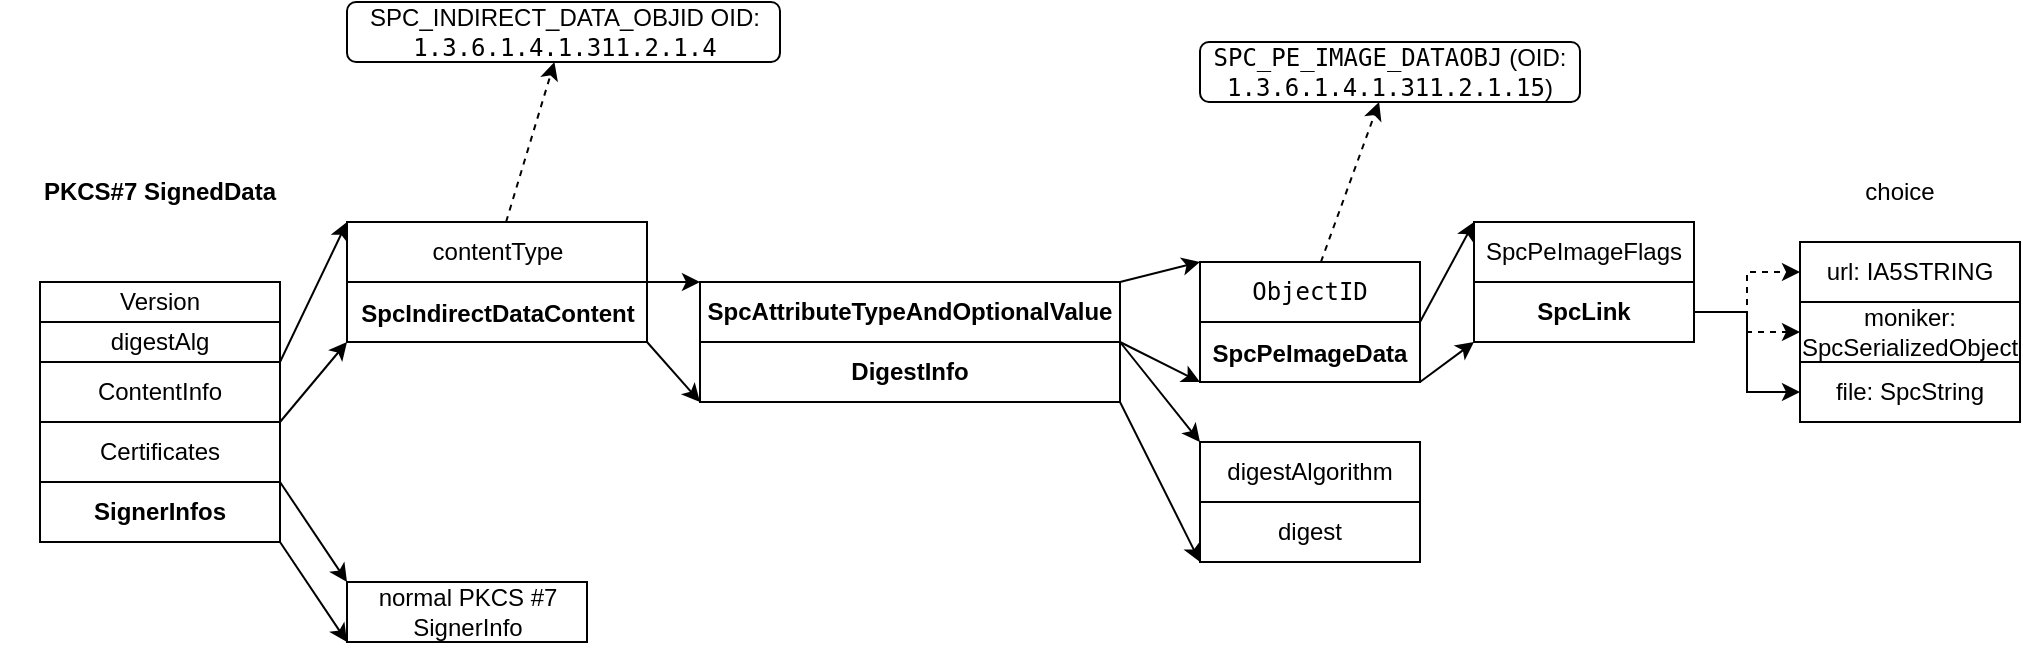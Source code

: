 <mxfile version="21.1.1" type="github">
  <diagram name="第 1 页" id="P0nbOkxIb4XPzEd-AZDk">
    <mxGraphModel dx="1430" dy="763" grid="1" gridSize="10" guides="1" tooltips="1" connect="1" arrows="1" fold="1" page="1" pageScale="1" pageWidth="827" pageHeight="1169" math="0" shadow="0">
      <root>
        <mxCell id="0" />
        <mxCell id="1" parent="0" />
        <mxCell id="BHiCeuq5a4ipHm1lESfC-1" value="Version" style="rounded=0;whiteSpace=wrap;html=1;container=0;fontFamily=Helvetica;" vertex="1" parent="1">
          <mxGeometry x="110" y="240" width="120" height="20" as="geometry" />
        </mxCell>
        <mxCell id="BHiCeuq5a4ipHm1lESfC-2" value="ContentInfo" style="rounded=0;whiteSpace=wrap;html=1;container=0;fontFamily=Helvetica;" vertex="1" parent="1">
          <mxGeometry x="110" y="280" width="120" height="30" as="geometry" />
        </mxCell>
        <mxCell id="BHiCeuq5a4ipHm1lESfC-4" value="SignerInfos" style="rounded=0;whiteSpace=wrap;html=1;container=0;fontFamily=Helvetica;fontStyle=1" vertex="1" parent="1">
          <mxGeometry x="110" y="340" width="120" height="30" as="geometry" />
        </mxCell>
        <mxCell id="BHiCeuq5a4ipHm1lESfC-5" value="digestAlg" style="rounded=0;whiteSpace=wrap;html=1;container=0;fontFamily=Helvetica;" vertex="1" parent="1">
          <mxGeometry x="110" y="260" width="120" height="20" as="geometry" />
        </mxCell>
        <mxCell id="BHiCeuq5a4ipHm1lESfC-6" value="Certificates" style="rounded=0;whiteSpace=wrap;html=1;container=0;fontFamily=Helvetica;" vertex="1" parent="1">
          <mxGeometry x="110" y="310" width="120" height="30" as="geometry" />
        </mxCell>
        <mxCell id="BHiCeuq5a4ipHm1lESfC-7" value="&lt;font&gt;&lt;b&gt;PKCS#7 SignedData&lt;/b&gt;&lt;/font&gt;" style="text;html=1;strokeColor=none;fillColor=none;align=center;verticalAlign=middle;whiteSpace=wrap;rounded=0;fontFamily=Helvetica;" vertex="1" parent="1">
          <mxGeometry x="90" y="180" width="160" height="30" as="geometry" />
        </mxCell>
        <mxCell id="BHiCeuq5a4ipHm1lESfC-8" value="&lt;div align=&quot;center&quot;&gt;&lt;span style=&quot;mso-bidi-font-weight:normal&quot;&gt;SpcIndirectDataContent&lt;/span&gt;&lt;span style=&quot;font-size: 11pt;&quot; lang=&quot;EN-US&quot;&gt; &lt;/span&gt;&lt;/div&gt;" style="rounded=0;whiteSpace=wrap;html=1;fontFamily=Helvetica;fontStyle=1;align=center;" vertex="1" parent="1">
          <mxGeometry x="263.5" y="240" width="150" height="30" as="geometry" />
        </mxCell>
        <mxCell id="BHiCeuq5a4ipHm1lESfC-57" value="" style="rounded=0;orthogonalLoop=1;jettySize=auto;html=1;dashed=1;" edge="1" parent="1" source="BHiCeuq5a4ipHm1lESfC-9" target="BHiCeuq5a4ipHm1lESfC-56">
          <mxGeometry relative="1" as="geometry" />
        </mxCell>
        <mxCell id="BHiCeuq5a4ipHm1lESfC-9" value="&lt;span style=&quot;mso-bidi-font-weight:normal&quot;&gt;contentType&lt;br&gt;&lt;/span&gt;" style="rounded=0;whiteSpace=wrap;html=1;fontFamily=Helvetica;fontStyle=0" vertex="1" parent="1">
          <mxGeometry x="263.5" y="210" width="150" height="30" as="geometry" />
        </mxCell>
        <mxCell id="BHiCeuq5a4ipHm1lESfC-10" value="" style="endArrow=classic;html=1;rounded=0;entryX=0;entryY=0;entryDx=0;entryDy=0;fontFamily=Helvetica;" edge="1" parent="1" target="BHiCeuq5a4ipHm1lESfC-9">
          <mxGeometry width="50" height="50" relative="1" as="geometry">
            <mxPoint x="230" y="280" as="sourcePoint" />
            <mxPoint x="280" y="230" as="targetPoint" />
          </mxGeometry>
        </mxCell>
        <mxCell id="BHiCeuq5a4ipHm1lESfC-11" value="" style="endArrow=classic;html=1;rounded=0;exitX=1;exitY=1;exitDx=0;exitDy=0;entryX=0;entryY=1;entryDx=0;entryDy=0;fontFamily=Helvetica;" edge="1" parent="1" source="BHiCeuq5a4ipHm1lESfC-2" target="BHiCeuq5a4ipHm1lESfC-8">
          <mxGeometry width="50" height="50" relative="1" as="geometry">
            <mxPoint x="260" y="430" as="sourcePoint" />
            <mxPoint x="310" y="380" as="targetPoint" />
          </mxGeometry>
        </mxCell>
        <mxCell id="BHiCeuq5a4ipHm1lESfC-13" value="SpcAttributeTypeAndOptionalValue" style="rounded=0;whiteSpace=wrap;html=1;fontFamily=Helvetica;fontStyle=1" vertex="1" parent="1">
          <mxGeometry x="440" y="240" width="210" height="30" as="geometry" />
        </mxCell>
        <mxCell id="BHiCeuq5a4ipHm1lESfC-14" value="DigestInfo" style="rounded=0;whiteSpace=wrap;html=1;fontFamily=Helvetica;fontStyle=1" vertex="1" parent="1">
          <mxGeometry x="440" y="270" width="210" height="30" as="geometry" />
        </mxCell>
        <mxCell id="BHiCeuq5a4ipHm1lESfC-15" value="" style="endArrow=classic;html=1;rounded=0;entryX=0;entryY=0;entryDx=0;entryDy=0;exitX=1;exitY=1;exitDx=0;exitDy=0;fontFamily=Helvetica;" edge="1" parent="1" source="BHiCeuq5a4ipHm1lESfC-9" target="BHiCeuq5a4ipHm1lESfC-13">
          <mxGeometry width="50" height="50" relative="1" as="geometry">
            <mxPoint x="450" y="300" as="sourcePoint" />
            <mxPoint x="500" y="250" as="targetPoint" />
          </mxGeometry>
        </mxCell>
        <mxCell id="BHiCeuq5a4ipHm1lESfC-16" value="" style="endArrow=classic;html=1;rounded=0;exitX=1;exitY=1;exitDx=0;exitDy=0;entryX=0;entryY=1;entryDx=0;entryDy=0;fontFamily=Helvetica;" edge="1" parent="1" source="BHiCeuq5a4ipHm1lESfC-8" target="BHiCeuq5a4ipHm1lESfC-14">
          <mxGeometry width="50" height="50" relative="1" as="geometry">
            <mxPoint x="470" y="500" as="sourcePoint" />
            <mxPoint x="520" y="450" as="targetPoint" />
          </mxGeometry>
        </mxCell>
        <mxCell id="BHiCeuq5a4ipHm1lESfC-19" value="&lt;b style=&quot;mso-bidi-font-weight:normal&quot;&gt;SpcPeImageData&lt;/b&gt;&lt;span style=&quot;font-size: 11pt;&quot; lang=&quot;EN-US&quot;&gt; &lt;/span&gt;" style="rounded=0;whiteSpace=wrap;html=1;fontFamily=Helvetica;" vertex="1" parent="1">
          <mxGeometry x="690" y="260" width="110" height="30" as="geometry" />
        </mxCell>
        <mxCell id="BHiCeuq5a4ipHm1lESfC-60" value="" style="rounded=0;orthogonalLoop=1;jettySize=auto;html=1;dashed=1;" edge="1" parent="1" source="BHiCeuq5a4ipHm1lESfC-20" target="BHiCeuq5a4ipHm1lESfC-59">
          <mxGeometry relative="1" as="geometry" />
        </mxCell>
        <mxCell id="BHiCeuq5a4ipHm1lESfC-20" value="&lt;pre&gt;ObjectID&lt;/pre&gt;" style="rounded=0;whiteSpace=wrap;html=1;fontFamily=Helvetica;" vertex="1" parent="1">
          <mxGeometry x="690" y="230" width="110" height="30" as="geometry" />
        </mxCell>
        <mxCell id="BHiCeuq5a4ipHm1lESfC-21" value="" style="endArrow=classic;html=1;rounded=0;entryX=0;entryY=0;entryDx=0;entryDy=0;fontFamily=Helvetica;" edge="1" parent="1" target="BHiCeuq5a4ipHm1lESfC-20">
          <mxGeometry width="50" height="50" relative="1" as="geometry">
            <mxPoint x="650" y="240" as="sourcePoint" />
            <mxPoint x="700" y="190" as="targetPoint" />
          </mxGeometry>
        </mxCell>
        <mxCell id="BHiCeuq5a4ipHm1lESfC-22" value="" style="endArrow=classic;html=1;rounded=0;entryX=0;entryY=1;entryDx=0;entryDy=0;exitX=1;exitY=0;exitDx=0;exitDy=0;fontFamily=Helvetica;" edge="1" parent="1" source="BHiCeuq5a4ipHm1lESfC-14" target="BHiCeuq5a4ipHm1lESfC-19">
          <mxGeometry width="50" height="50" relative="1" as="geometry">
            <mxPoint x="650" y="300" as="sourcePoint" />
            <mxPoint x="700" y="250" as="targetPoint" />
          </mxGeometry>
        </mxCell>
        <mxCell id="BHiCeuq5a4ipHm1lESfC-25" value="&lt;p class=&quot;DT&quot;&gt;digest&lt;/p&gt;" style="rounded=0;whiteSpace=wrap;html=1;fontFamily=Helvetica;" vertex="1" parent="1">
          <mxGeometry x="690" y="350" width="110" height="30" as="geometry" />
        </mxCell>
        <mxCell id="BHiCeuq5a4ipHm1lESfC-26" value="&lt;p class=&quot;DT&quot;&gt;digestAlgorithm&lt;/p&gt;" style="rounded=0;whiteSpace=wrap;html=1;fontFamily=Helvetica;" vertex="1" parent="1">
          <mxGeometry x="690" y="320" width="110" height="30" as="geometry" />
        </mxCell>
        <mxCell id="BHiCeuq5a4ipHm1lESfC-27" value="" style="endArrow=classic;html=1;rounded=0;entryX=0;entryY=0;entryDx=0;entryDy=0;exitX=1;exitY=0;exitDx=0;exitDy=0;fontFamily=Helvetica;" edge="1" parent="1" source="BHiCeuq5a4ipHm1lESfC-14" target="BHiCeuq5a4ipHm1lESfC-26">
          <mxGeometry width="50" height="50" relative="1" as="geometry">
            <mxPoint x="660" y="280" as="sourcePoint" />
            <mxPoint x="750" y="300" as="targetPoint" />
          </mxGeometry>
        </mxCell>
        <mxCell id="BHiCeuq5a4ipHm1lESfC-28" value="" style="endArrow=classic;html=1;rounded=0;entryX=0;entryY=1;entryDx=0;entryDy=0;exitX=1;exitY=0;exitDx=0;exitDy=0;fontFamily=Helvetica;" edge="1" parent="1" target="BHiCeuq5a4ipHm1lESfC-25">
          <mxGeometry width="50" height="50" relative="1" as="geometry">
            <mxPoint x="650" y="300" as="sourcePoint" />
            <mxPoint x="740" y="350" as="targetPoint" />
          </mxGeometry>
        </mxCell>
        <mxCell id="BHiCeuq5a4ipHm1lESfC-29" value="SpcPeImageFlags " style="rounded=0;whiteSpace=wrap;html=1;fontFamily=Helvetica;" vertex="1" parent="1">
          <mxGeometry x="827" y="210" width="110" height="30" as="geometry" />
        </mxCell>
        <mxCell id="BHiCeuq5a4ipHm1lESfC-37" style="edgeStyle=orthogonalEdgeStyle;rounded=0;orthogonalLoop=1;jettySize=auto;html=1;entryX=0;entryY=0.5;entryDx=0;entryDy=0;dashed=1;fontFamily=Helvetica;" edge="1" parent="1" source="BHiCeuq5a4ipHm1lESfC-30" target="BHiCeuq5a4ipHm1lESfC-33">
          <mxGeometry relative="1" as="geometry" />
        </mxCell>
        <mxCell id="BHiCeuq5a4ipHm1lESfC-38" style="edgeStyle=orthogonalEdgeStyle;rounded=0;orthogonalLoop=1;jettySize=auto;html=1;dashed=1;fontFamily=Helvetica;" edge="1" parent="1" source="BHiCeuq5a4ipHm1lESfC-30" target="BHiCeuq5a4ipHm1lESfC-34">
          <mxGeometry relative="1" as="geometry" />
        </mxCell>
        <mxCell id="BHiCeuq5a4ipHm1lESfC-39" style="edgeStyle=orthogonalEdgeStyle;rounded=0;orthogonalLoop=1;jettySize=auto;html=1;entryX=0;entryY=0.5;entryDx=0;entryDy=0;fontFamily=Helvetica;" edge="1" parent="1" source="BHiCeuq5a4ipHm1lESfC-30" target="BHiCeuq5a4ipHm1lESfC-35">
          <mxGeometry relative="1" as="geometry" />
        </mxCell>
        <mxCell id="BHiCeuq5a4ipHm1lESfC-30" value="SpcLink" style="rounded=0;whiteSpace=wrap;html=1;fontFamily=Helvetica;fontStyle=1" vertex="1" parent="1">
          <mxGeometry x="827" y="240" width="110" height="30" as="geometry" />
        </mxCell>
        <mxCell id="BHiCeuq5a4ipHm1lESfC-31" value="" style="endArrow=classic;html=1;rounded=0;entryX=0;entryY=0;entryDx=0;entryDy=0;fontFamily=Helvetica;" edge="1" parent="1" target="BHiCeuq5a4ipHm1lESfC-29">
          <mxGeometry width="50" height="50" relative="1" as="geometry">
            <mxPoint x="800" y="260" as="sourcePoint" />
            <mxPoint x="840" y="250" as="targetPoint" />
          </mxGeometry>
        </mxCell>
        <mxCell id="BHiCeuq5a4ipHm1lESfC-32" value="" style="endArrow=classic;html=1;rounded=0;entryX=0;entryY=1;entryDx=0;entryDy=0;exitX=1;exitY=0;exitDx=0;exitDy=0;fontFamily=Helvetica;" edge="1" parent="1" target="BHiCeuq5a4ipHm1lESfC-30">
          <mxGeometry width="50" height="50" relative="1" as="geometry">
            <mxPoint x="800" y="290" as="sourcePoint" />
            <mxPoint x="840" y="310" as="targetPoint" />
          </mxGeometry>
        </mxCell>
        <mxCell id="BHiCeuq5a4ipHm1lESfC-33" value="url: IA5STRING" style="rounded=0;whiteSpace=wrap;html=1;fontFamily=Helvetica;" vertex="1" parent="1">
          <mxGeometry x="990" y="220" width="110" height="30" as="geometry" />
        </mxCell>
        <mxCell id="BHiCeuq5a4ipHm1lESfC-34" value="moniker: SpcSerializedObject" style="rounded=0;whiteSpace=wrap;html=1;fontFamily=Helvetica;" vertex="1" parent="1">
          <mxGeometry x="990" y="250" width="110" height="30" as="geometry" />
        </mxCell>
        <mxCell id="BHiCeuq5a4ipHm1lESfC-35" value="file: SpcString" style="rounded=0;whiteSpace=wrap;html=1;fontFamily=Helvetica;" vertex="1" parent="1">
          <mxGeometry x="990" y="280" width="110" height="30" as="geometry" />
        </mxCell>
        <mxCell id="BHiCeuq5a4ipHm1lESfC-40" value="choice" style="text;html=1;strokeColor=none;fillColor=none;align=center;verticalAlign=middle;whiteSpace=wrap;rounded=0;fontFamily=Helvetica;" vertex="1" parent="1">
          <mxGeometry x="1010" y="180" width="60" height="30" as="geometry" />
        </mxCell>
        <mxCell id="BHiCeuq5a4ipHm1lESfC-45" value="normal PKCS #7 SignerInfo" style="rounded=0;whiteSpace=wrap;html=1;container=0;fontFamily=Helvetica;" vertex="1" parent="1">
          <mxGeometry x="263.5" y="390" width="120" height="30" as="geometry" />
        </mxCell>
        <mxCell id="BHiCeuq5a4ipHm1lESfC-49" value="" style="endArrow=classic;html=1;rounded=0;exitX=1;exitY=1;exitDx=0;exitDy=0;entryX=0;entryY=0;entryDx=0;entryDy=0;fontFamily=Helvetica;" edge="1" parent="1" source="BHiCeuq5a4ipHm1lESfC-6" target="BHiCeuq5a4ipHm1lESfC-45">
          <mxGeometry width="50" height="50" relative="1" as="geometry">
            <mxPoint x="240" y="320" as="sourcePoint" />
            <mxPoint x="274" y="280" as="targetPoint" />
          </mxGeometry>
        </mxCell>
        <mxCell id="BHiCeuq5a4ipHm1lESfC-50" value="" style="endArrow=classic;html=1;rounded=0;exitX=1;exitY=1;exitDx=0;exitDy=0;entryX=0;entryY=1;entryDx=0;entryDy=0;fontFamily=Helvetica;" edge="1" parent="1" source="BHiCeuq5a4ipHm1lESfC-4" target="BHiCeuq5a4ipHm1lESfC-45">
          <mxGeometry width="50" height="50" relative="1" as="geometry">
            <mxPoint x="240" y="320" as="sourcePoint" />
            <mxPoint x="263.5" y="510" as="targetPoint" />
          </mxGeometry>
        </mxCell>
        <mxCell id="BHiCeuq5a4ipHm1lESfC-56" value="SPC_INDIRECT_DATA_OBJID OID: &lt;code class=&quot;docutils literal notranslate&quot;&gt;1.3.6.1.4.1.311.2.1.4&lt;/code&gt;" style="rounded=1;whiteSpace=wrap;html=1;fontFamily=Helvetica;fontStyle=0;glass=0;" vertex="1" parent="1">
          <mxGeometry x="263.5" y="100" width="216.5" height="30" as="geometry" />
        </mxCell>
        <mxCell id="BHiCeuq5a4ipHm1lESfC-59" value="&lt;code class=&quot;docutils literal notranslate&quot;&gt;SPC_PE_IMAGE_DATAOBJ&lt;/code&gt; (OID: &lt;code class=&quot;docutils literal notranslate&quot;&gt;&lt;span class=&quot;pre&quot;&gt;1.3.6.1.4.1.311.2.1.15&lt;/span&gt;&lt;/code&gt;)" style="rounded=1;whiteSpace=wrap;html=1;fontFamily=Helvetica;" vertex="1" parent="1">
          <mxGeometry x="690" y="120" width="190" height="30" as="geometry" />
        </mxCell>
      </root>
    </mxGraphModel>
  </diagram>
</mxfile>
